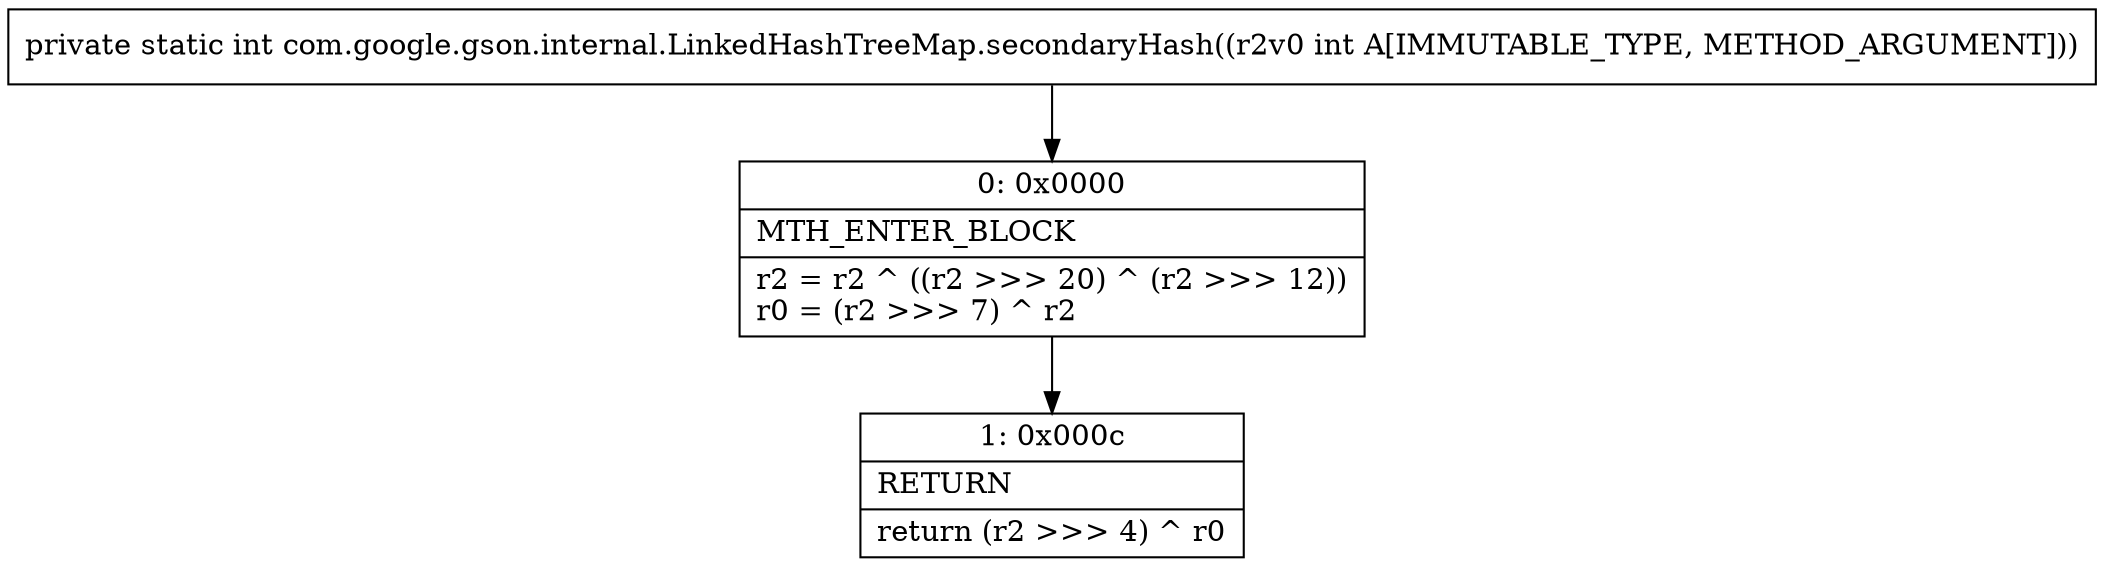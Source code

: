 digraph "CFG forcom.google.gson.internal.LinkedHashTreeMap.secondaryHash(I)I" {
Node_0 [shape=record,label="{0\:\ 0x0000|MTH_ENTER_BLOCK\l|r2 = r2 ^ ((r2 \>\>\> 20) ^ (r2 \>\>\> 12))\lr0 = (r2 \>\>\> 7) ^ r2\l}"];
Node_1 [shape=record,label="{1\:\ 0x000c|RETURN\l|return (r2 \>\>\> 4) ^ r0\l}"];
MethodNode[shape=record,label="{private static int com.google.gson.internal.LinkedHashTreeMap.secondaryHash((r2v0 int A[IMMUTABLE_TYPE, METHOD_ARGUMENT])) }"];
MethodNode -> Node_0;
Node_0 -> Node_1;
}

